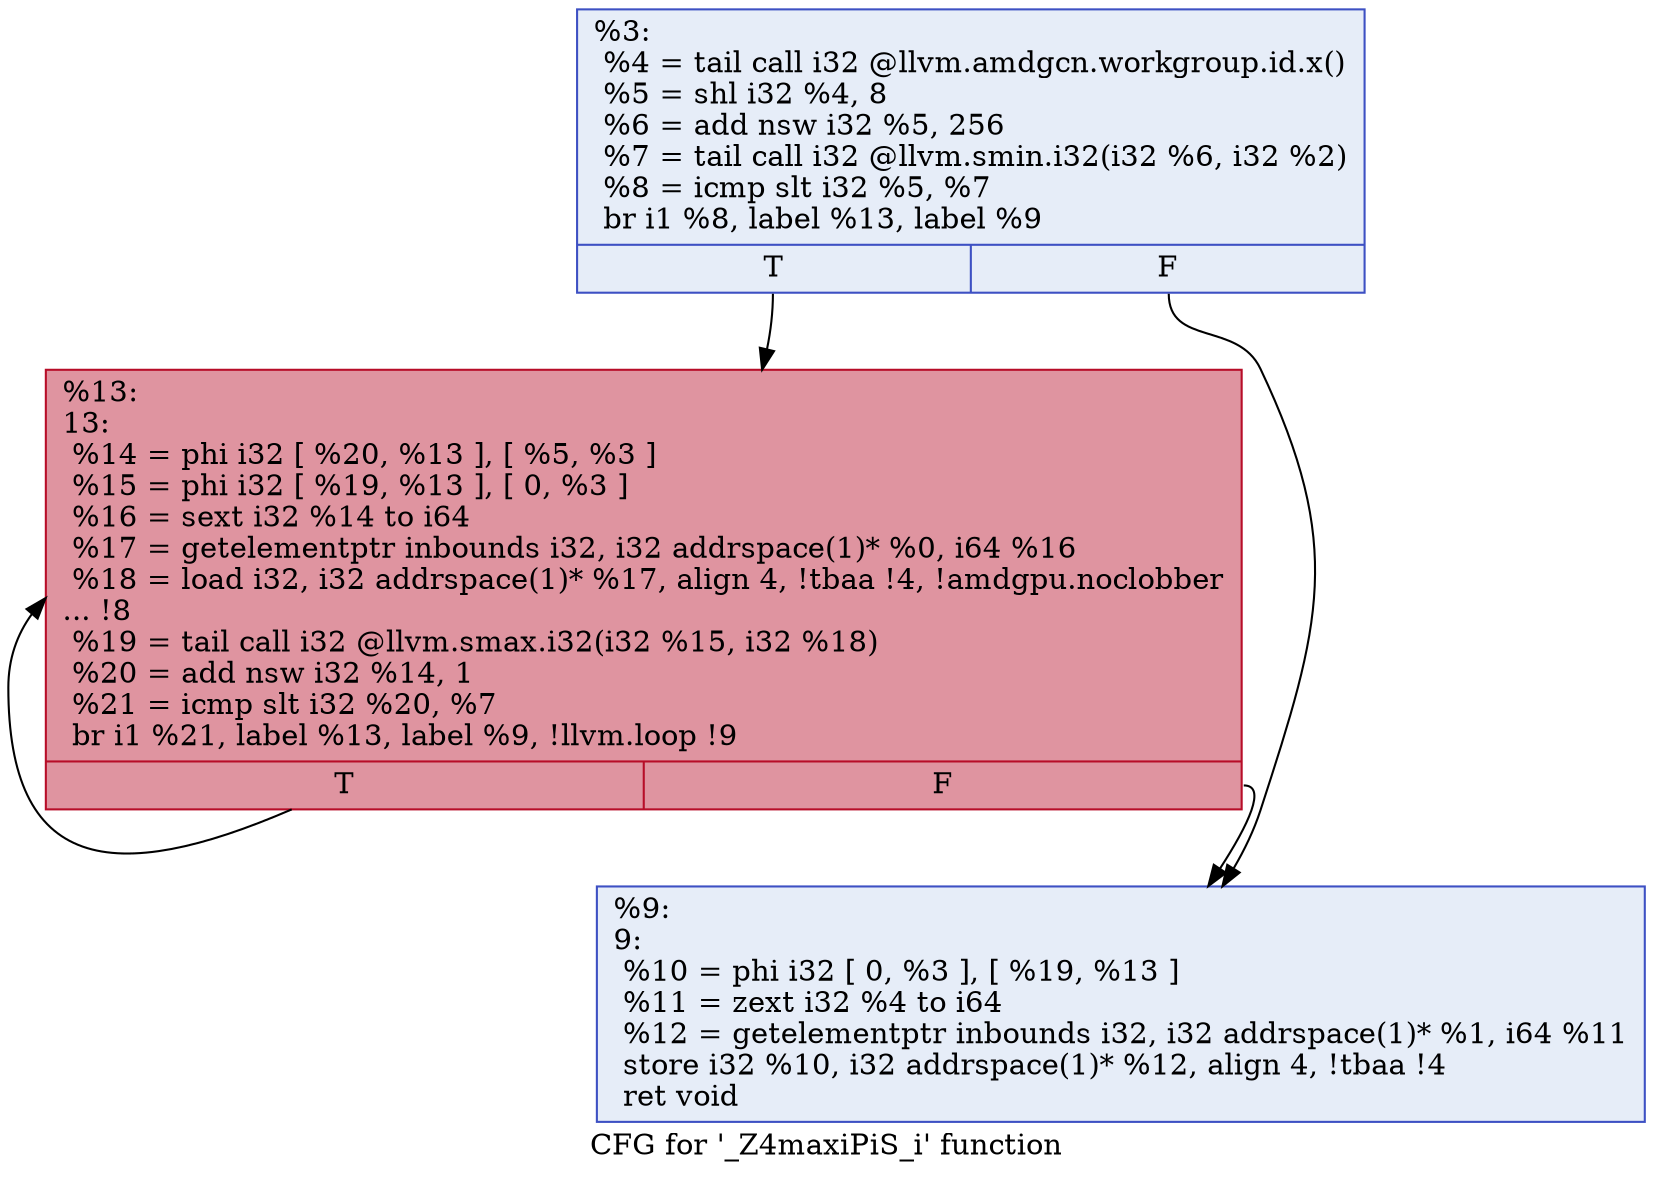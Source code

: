 digraph "CFG for '_Z4maxiPiS_i' function" {
	label="CFG for '_Z4maxiPiS_i' function";

	Node0x5918f80 [shape=record,color="#3d50c3ff", style=filled, fillcolor="#c7d7f070",label="{%3:\l  %4 = tail call i32 @llvm.amdgcn.workgroup.id.x()\l  %5 = shl i32 %4, 8\l  %6 = add nsw i32 %5, 256\l  %7 = tail call i32 @llvm.smin.i32(i32 %6, i32 %2)\l  %8 = icmp slt i32 %5, %7\l  br i1 %8, label %13, label %9\l|{<s0>T|<s1>F}}"];
	Node0x5918f80:s0 -> Node0x5919170;
	Node0x5918f80:s1 -> Node0x5919cc0;
	Node0x5919cc0 [shape=record,color="#3d50c3ff", style=filled, fillcolor="#c7d7f070",label="{%9:\l9:                                                \l  %10 = phi i32 [ 0, %3 ], [ %19, %13 ]\l  %11 = zext i32 %4 to i64\l  %12 = getelementptr inbounds i32, i32 addrspace(1)* %1, i64 %11\l  store i32 %10, i32 addrspace(1)* %12, align 4, !tbaa !4\l  ret void\l}"];
	Node0x5919170 [shape=record,color="#b70d28ff", style=filled, fillcolor="#b70d2870",label="{%13:\l13:                                               \l  %14 = phi i32 [ %20, %13 ], [ %5, %3 ]\l  %15 = phi i32 [ %19, %13 ], [ 0, %3 ]\l  %16 = sext i32 %14 to i64\l  %17 = getelementptr inbounds i32, i32 addrspace(1)* %0, i64 %16\l  %18 = load i32, i32 addrspace(1)* %17, align 4, !tbaa !4, !amdgpu.noclobber\l... !8\l  %19 = tail call i32 @llvm.smax.i32(i32 %15, i32 %18)\l  %20 = add nsw i32 %14, 1\l  %21 = icmp slt i32 %20, %7\l  br i1 %21, label %13, label %9, !llvm.loop !9\l|{<s0>T|<s1>F}}"];
	Node0x5919170:s0 -> Node0x5919170;
	Node0x5919170:s1 -> Node0x5919cc0;
}

